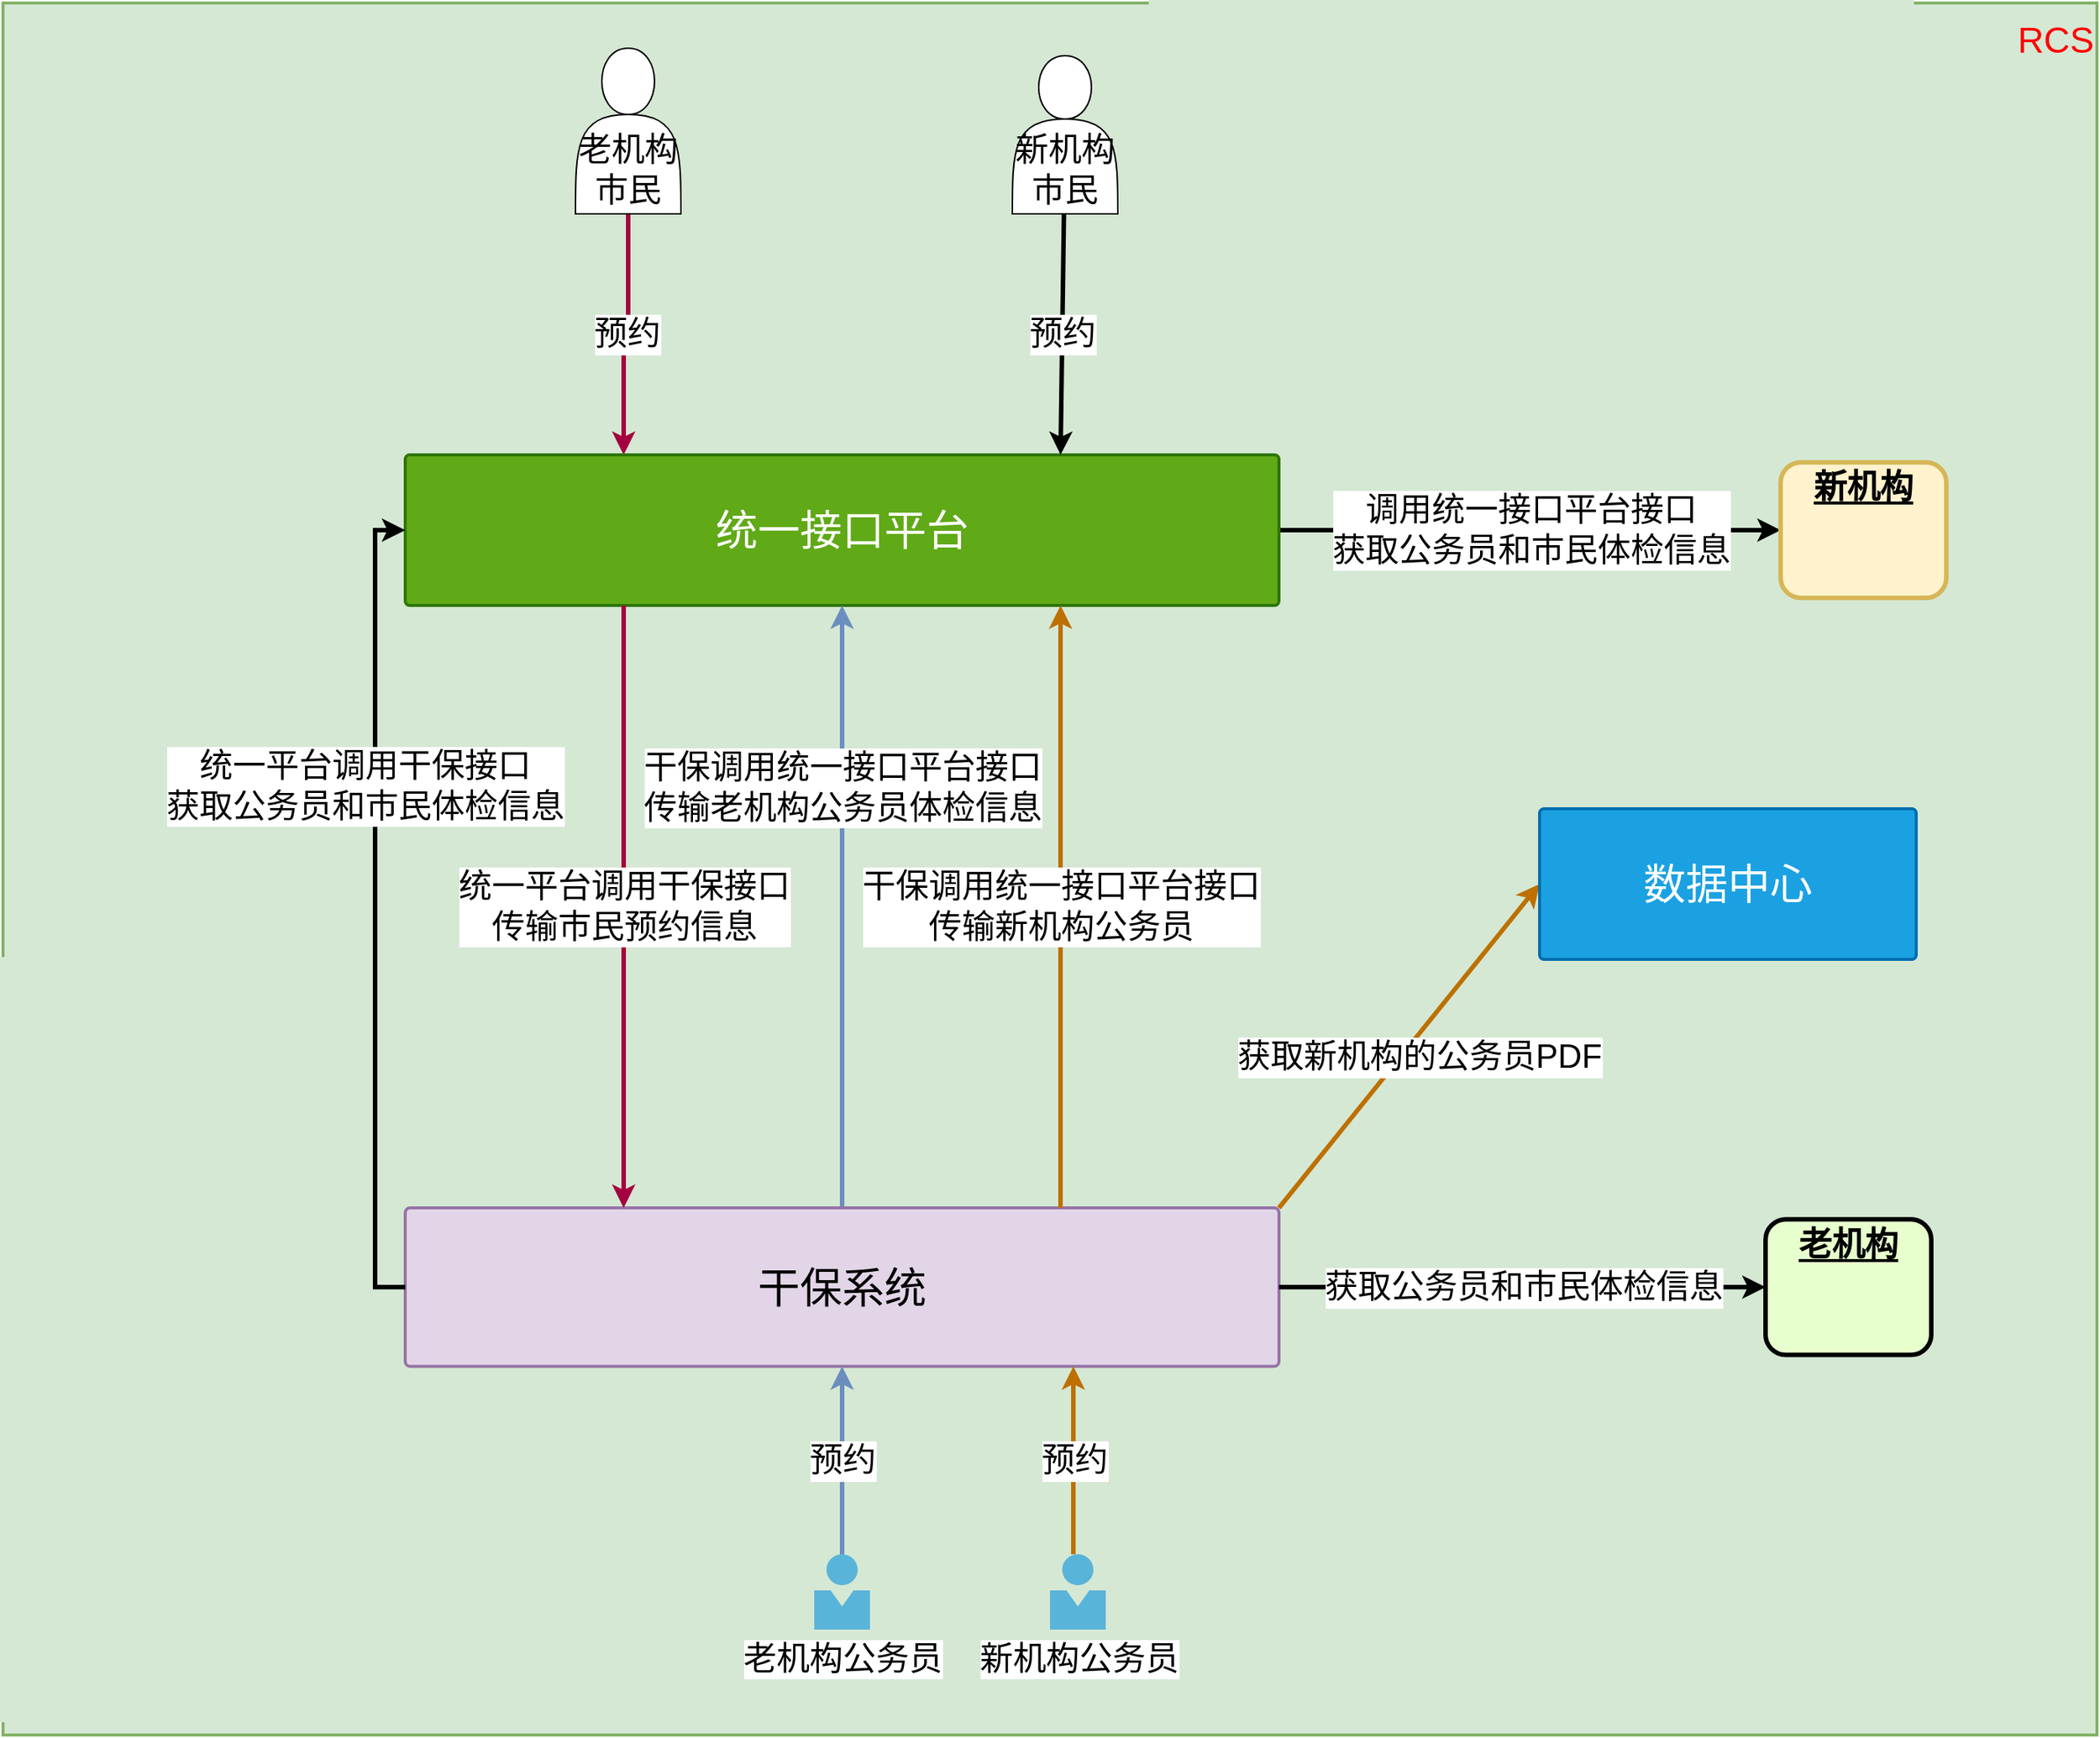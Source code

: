<mxfile version="20.8.5" type="github">
  <diagram id="V2s7IbACo_M6SPmoZO-r" name="第 1 页">
    <mxGraphModel dx="2577" dy="2006" grid="1" gridSize="10" guides="1" tooltips="1" connect="1" arrows="1" fold="1" page="1" pageScale="1" pageWidth="827" pageHeight="1169" math="0" shadow="0">
      <root>
        <mxCell id="0" />
        <mxCell id="1" parent="0" />
        <mxCell id="c07-1IZTz7r5Zh2ouG3o-1" value="&lt;div style=&quot;text-align: justify&quot;&gt;&lt;span style=&quot;font-size: 24px ; color: rgb(255 , 0 , 0)&quot;&gt;RCS&lt;/span&gt;&lt;/div&gt;" style="whiteSpace=wrap;html=1;rounded=0;shadow=0;strokeWidth=2;fontSize=20;align=right;arcSize=3;verticalAlign=top;spacingTop=4;rotation=-360;fillColor=#d5e8d4;strokeColor=#82b366;" vertex="1" parent="1">
          <mxGeometry x="-150" width="1390" height="1150" as="geometry" />
        </mxCell>
        <mxCell id="c07-1IZTz7r5Zh2ouG3o-7" value="&lt;span style=&quot;color: rgb(0, 0, 0); font-family: Helvetica; font-size: 22px; font-style: normal; font-variant-ligatures: normal; font-variant-caps: normal; font-weight: 400; letter-spacing: normal; orphans: 2; text-align: center; text-indent: 0px; text-transform: none; widows: 2; word-spacing: 0px; -webkit-text-stroke-width: 0px; background-color: rgb(255, 255, 255); text-decoration-thickness: initial; text-decoration-style: initial; text-decoration-color: initial; float: none; display: inline !important;&quot;&gt;调用统一接口平台接口&lt;br&gt;获取公务员和市民体检信息&lt;/span&gt;" style="edgeStyle=orthogonalEdgeStyle;rounded=0;orthogonalLoop=1;jettySize=auto;html=1;entryX=0;entryY=0.5;entryDx=0;entryDy=0;startArrow=none;startFill=0;strokeWidth=3;exitX=1;exitY=0.5;exitDx=0;exitDy=0;endArrow=classic;endFill=1;" edge="1" parent="1" source="c07-1IZTz7r5Zh2ouG3o-2" target="c07-1IZTz7r5Zh2ouG3o-5">
          <mxGeometry relative="1" as="geometry" />
        </mxCell>
        <mxCell id="c07-1IZTz7r5Zh2ouG3o-15" value="预约" style="edgeStyle=orthogonalEdgeStyle;rounded=0;orthogonalLoop=1;jettySize=auto;html=1;startArrow=classic;startFill=1;fontSize=22;strokeWidth=3;fillColor=#d80073;strokeColor=#A50040;exitX=0.25;exitY=0;exitDx=0;exitDy=0;endArrow=none;endFill=0;" edge="1" parent="1" source="c07-1IZTz7r5Zh2ouG3o-2" target="c07-1IZTz7r5Zh2ouG3o-12">
          <mxGeometry relative="1" as="geometry" />
        </mxCell>
        <mxCell id="c07-1IZTz7r5Zh2ouG3o-2" value="&lt;span style=&quot;font-size: 28px;&quot;&gt;统一接口平台&lt;/span&gt;" style="rounded=1;whiteSpace=wrap;html=1;shadow=0;strokeWidth=2;fillColor=#60a917;fontSize=12;align=center;strokeColor=#2D7600;arcSize=3;rotation=0;fontColor=#ffffff;" vertex="1" parent="1">
          <mxGeometry x="117" y="300" width="580" height="100" as="geometry" />
        </mxCell>
        <mxCell id="c07-1IZTz7r5Zh2ouG3o-25" style="edgeStyle=none;rounded=0;orthogonalLoop=1;jettySize=auto;html=1;strokeWidth=3;fontSize=22;startArrow=none;startFill=0;endArrow=classic;endFill=1;fillColor=#dae8fc;strokeColor=#6c8ebf;" edge="1" parent="1" source="c07-1IZTz7r5Zh2ouG3o-3" target="c07-1IZTz7r5Zh2ouG3o-2">
          <mxGeometry relative="1" as="geometry" />
        </mxCell>
        <mxCell id="c07-1IZTz7r5Zh2ouG3o-26" value="干保调用统一接口平台接口&lt;br&gt;传输老机构公务员体检信息" style="edgeLabel;html=1;align=center;verticalAlign=middle;resizable=0;points=[];fontSize=22;horizontal=1;" vertex="1" connectable="0" parent="c07-1IZTz7r5Zh2ouG3o-25">
          <mxGeometry x="0.097" relative="1" as="geometry">
            <mxPoint y="-60" as="offset" />
          </mxGeometry>
        </mxCell>
        <mxCell id="c07-1IZTz7r5Zh2ouG3o-3" value="&lt;span style=&quot;font-size: 28px;&quot;&gt;干保系统&lt;/span&gt;" style="rounded=1;whiteSpace=wrap;html=1;shadow=0;strokeWidth=2;fillColor=#e1d5e7;fontSize=12;align=center;strokeColor=#9673a6;arcSize=3;rotation=0;" vertex="1" parent="1">
          <mxGeometry x="117" y="800" width="580" height="105.23" as="geometry" />
        </mxCell>
        <mxCell id="c07-1IZTz7r5Zh2ouG3o-6" value="获取公务员和市民体检信息" style="edgeStyle=orthogonalEdgeStyle;rounded=0;orthogonalLoop=1;jettySize=auto;html=1;startArrow=classic;startFill=1;strokeWidth=3;entryX=1;entryY=0.5;entryDx=0;entryDy=0;fontSize=22;endArrow=none;endFill=0;" edge="1" parent="1" source="c07-1IZTz7r5Zh2ouG3o-4" target="c07-1IZTz7r5Zh2ouG3o-3">
          <mxGeometry x="-0.0" relative="1" as="geometry">
            <mxPoint as="offset" />
          </mxGeometry>
        </mxCell>
        <mxCell id="c07-1IZTz7r5Zh2ouG3o-4" value="&lt;p style=&quot;margin: 4px 0px 0px; text-align: center; text-decoration: underline; font-size: 22px;&quot;&gt;老机构&lt;/p&gt;" style="verticalAlign=middle;align=center;overflow=fill;fontSize=22;fontFamily=Helvetica;html=1;rounded=1;fontStyle=1;strokeWidth=3;fillColor=#E6FFCC" vertex="1" parent="1">
          <mxGeometry x="1020" y="807.61" width="110" height="90" as="geometry" />
        </mxCell>
        <mxCell id="c07-1IZTz7r5Zh2ouG3o-5" value="&lt;p style=&quot;margin: 4px 0px 0px; text-align: center; text-decoration: underline; font-size: 22px;&quot;&gt;新机构&lt;/p&gt;" style="verticalAlign=middle;align=center;overflow=fill;fontSize=22;fontFamily=Helvetica;html=1;rounded=1;fontStyle=1;strokeWidth=3;fillColor=#fff2cc;strokeColor=#d6b656;" vertex="1" parent="1">
          <mxGeometry x="1030" y="305" width="110" height="90" as="geometry" />
        </mxCell>
        <mxCell id="c07-1IZTz7r5Zh2ouG3o-13" value="预约" style="edgeStyle=orthogonalEdgeStyle;rounded=0;orthogonalLoop=1;jettySize=auto;html=1;startArrow=none;startFill=0;strokeWidth=3;fontSize=22;fillColor=#dae8fc;strokeColor=#6c8ebf;" edge="1" parent="1" source="c07-1IZTz7r5Zh2ouG3o-11" target="c07-1IZTz7r5Zh2ouG3o-3">
          <mxGeometry relative="1" as="geometry" />
        </mxCell>
        <mxCell id="c07-1IZTz7r5Zh2ouG3o-11" value="老机构公务员" style="sketch=0;aspect=fixed;html=1;points=[];align=center;image;fontSize=22;image=img/lib/mscae/Person.svg;" vertex="1" parent="1">
          <mxGeometry x="388.5" y="1030" width="37" height="50" as="geometry" />
        </mxCell>
        <mxCell id="c07-1IZTz7r5Zh2ouG3o-12" value="老机构市民" style="shape=actor;whiteSpace=wrap;html=1;verticalAlign=bottom;fontSize=22;" vertex="1" parent="1">
          <mxGeometry x="230" y="30" width="70" height="110" as="geometry" />
        </mxCell>
        <mxCell id="c07-1IZTz7r5Zh2ouG3o-19" value="统一平台调用干保接口&lt;br&gt;传输市民预约信息" style="rounded=0;orthogonalLoop=1;jettySize=auto;html=1;startArrow=classic;startFill=1;fontSize=22;strokeWidth=3;fillColor=#d80073;strokeColor=#A50040;endArrow=none;endFill=0;exitX=0.25;exitY=0;exitDx=0;exitDy=0;entryX=0.25;entryY=1;entryDx=0;entryDy=0;" edge="1" parent="1" source="c07-1IZTz7r5Zh2ouG3o-3" target="c07-1IZTz7r5Zh2ouG3o-2">
          <mxGeometry relative="1" as="geometry">
            <mxPoint x="417.0" y="505" as="sourcePoint" />
            <mxPoint x="420" y="490" as="targetPoint" />
          </mxGeometry>
        </mxCell>
        <mxCell id="c07-1IZTz7r5Zh2ouG3o-21" value="预约" style="edgeStyle=none;rounded=0;orthogonalLoop=1;jettySize=auto;html=1;entryX=0.75;entryY=0;entryDx=0;entryDy=0;strokeWidth=3;fontSize=22;startArrow=none;startFill=0;endArrow=classic;endFill=1;" edge="1" parent="1" source="c07-1IZTz7r5Zh2ouG3o-20" target="c07-1IZTz7r5Zh2ouG3o-2">
          <mxGeometry relative="1" as="geometry" />
        </mxCell>
        <mxCell id="c07-1IZTz7r5Zh2ouG3o-20" value="新机构市民" style="shape=actor;whiteSpace=wrap;html=1;verticalAlign=bottom;fontSize=22;" vertex="1" parent="1">
          <mxGeometry x="520" y="35" width="70" height="105" as="geometry" />
        </mxCell>
        <mxCell id="c07-1IZTz7r5Zh2ouG3o-23" value="新机构公务员" style="sketch=0;aspect=fixed;html=1;points=[];align=center;image;fontSize=22;image=img/lib/mscae/Person.svg;" vertex="1" parent="1">
          <mxGeometry x="545" y="1030" width="37" height="50" as="geometry" />
        </mxCell>
        <mxCell id="c07-1IZTz7r5Zh2ouG3o-24" value="预约" style="edgeStyle=orthogonalEdgeStyle;rounded=0;orthogonalLoop=1;jettySize=auto;html=1;startArrow=none;startFill=0;strokeWidth=3;fontSize=22;fillColor=#f0a30a;strokeColor=#BD7000;" edge="1" parent="1">
          <mxGeometry relative="1" as="geometry">
            <mxPoint x="560.5" y="1030" as="sourcePoint" />
            <mxPoint x="560.5" y="905.23" as="targetPoint" />
          </mxGeometry>
        </mxCell>
        <mxCell id="c07-1IZTz7r5Zh2ouG3o-27" value="干保调用统一接口平台接口&lt;br&gt;传输新机构公务员" style="edgeStyle=orthogonalEdgeStyle;rounded=0;orthogonalLoop=1;jettySize=auto;html=1;startArrow=none;startFill=0;strokeWidth=3;fontSize=22;fillColor=#f0a30a;strokeColor=#BD7000;entryX=0.75;entryY=1;entryDx=0;entryDy=0;exitX=0.75;exitY=0;exitDx=0;exitDy=0;" edge="1" parent="1" source="c07-1IZTz7r5Zh2ouG3o-3" target="c07-1IZTz7r5Zh2ouG3o-2">
          <mxGeometry relative="1" as="geometry">
            <mxPoint x="598.5" y="842" as="sourcePoint" />
            <mxPoint x="598.5" y="717.23" as="targetPoint" />
          </mxGeometry>
        </mxCell>
        <mxCell id="c07-1IZTz7r5Zh2ouG3o-28" value="统一平台调用干保接口&lt;br&gt;获取公务员和市民体检信息" style="edgeStyle=orthogonalEdgeStyle;rounded=0;orthogonalLoop=1;jettySize=auto;html=1;startArrow=classic;startFill=1;strokeWidth=3;entryX=0;entryY=0.5;entryDx=0;entryDy=0;fontSize=22;endArrow=none;endFill=0;exitX=0;exitY=0.5;exitDx=0;exitDy=0;" edge="1" parent="1" source="c07-1IZTz7r5Zh2ouG3o-2" target="c07-1IZTz7r5Zh2ouG3o-3">
          <mxGeometry x="-0.3" y="-7" relative="1" as="geometry">
            <mxPoint x="1030" y="862.615" as="sourcePoint" />
            <mxPoint x="707" y="862.615" as="targetPoint" />
            <mxPoint as="offset" />
          </mxGeometry>
        </mxCell>
        <mxCell id="c07-1IZTz7r5Zh2ouG3o-30" value="获取新机构的公务员PDF" style="rounded=0;orthogonalLoop=1;jettySize=auto;html=1;startArrow=none;startFill=0;strokeWidth=3;fontSize=22;fillColor=#f0a30a;strokeColor=#BD7000;entryX=0;entryY=0.5;entryDx=0;entryDy=0;exitX=1;exitY=0;exitDx=0;exitDy=0;" edge="1" parent="1" source="c07-1IZTz7r5Zh2ouG3o-3" target="c07-1IZTz7r5Zh2ouG3o-31">
          <mxGeometry x="-0.013" y="-10" relative="1" as="geometry">
            <mxPoint x="562.0" y="810" as="sourcePoint" />
            <mxPoint x="562" y="410" as="targetPoint" />
            <mxPoint as="offset" />
          </mxGeometry>
        </mxCell>
        <mxCell id="c07-1IZTz7r5Zh2ouG3o-31" value="&lt;span style=&quot;font-size: 28px;&quot;&gt;数据中心&lt;/span&gt;" style="rounded=1;whiteSpace=wrap;html=1;shadow=0;strokeWidth=2;fillColor=#1ba1e2;fontSize=12;align=center;strokeColor=#006EAF;arcSize=3;rotation=0;fontColor=#ffffff;" vertex="1" parent="1">
          <mxGeometry x="870" y="535" width="250" height="100" as="geometry" />
        </mxCell>
      </root>
    </mxGraphModel>
  </diagram>
</mxfile>
